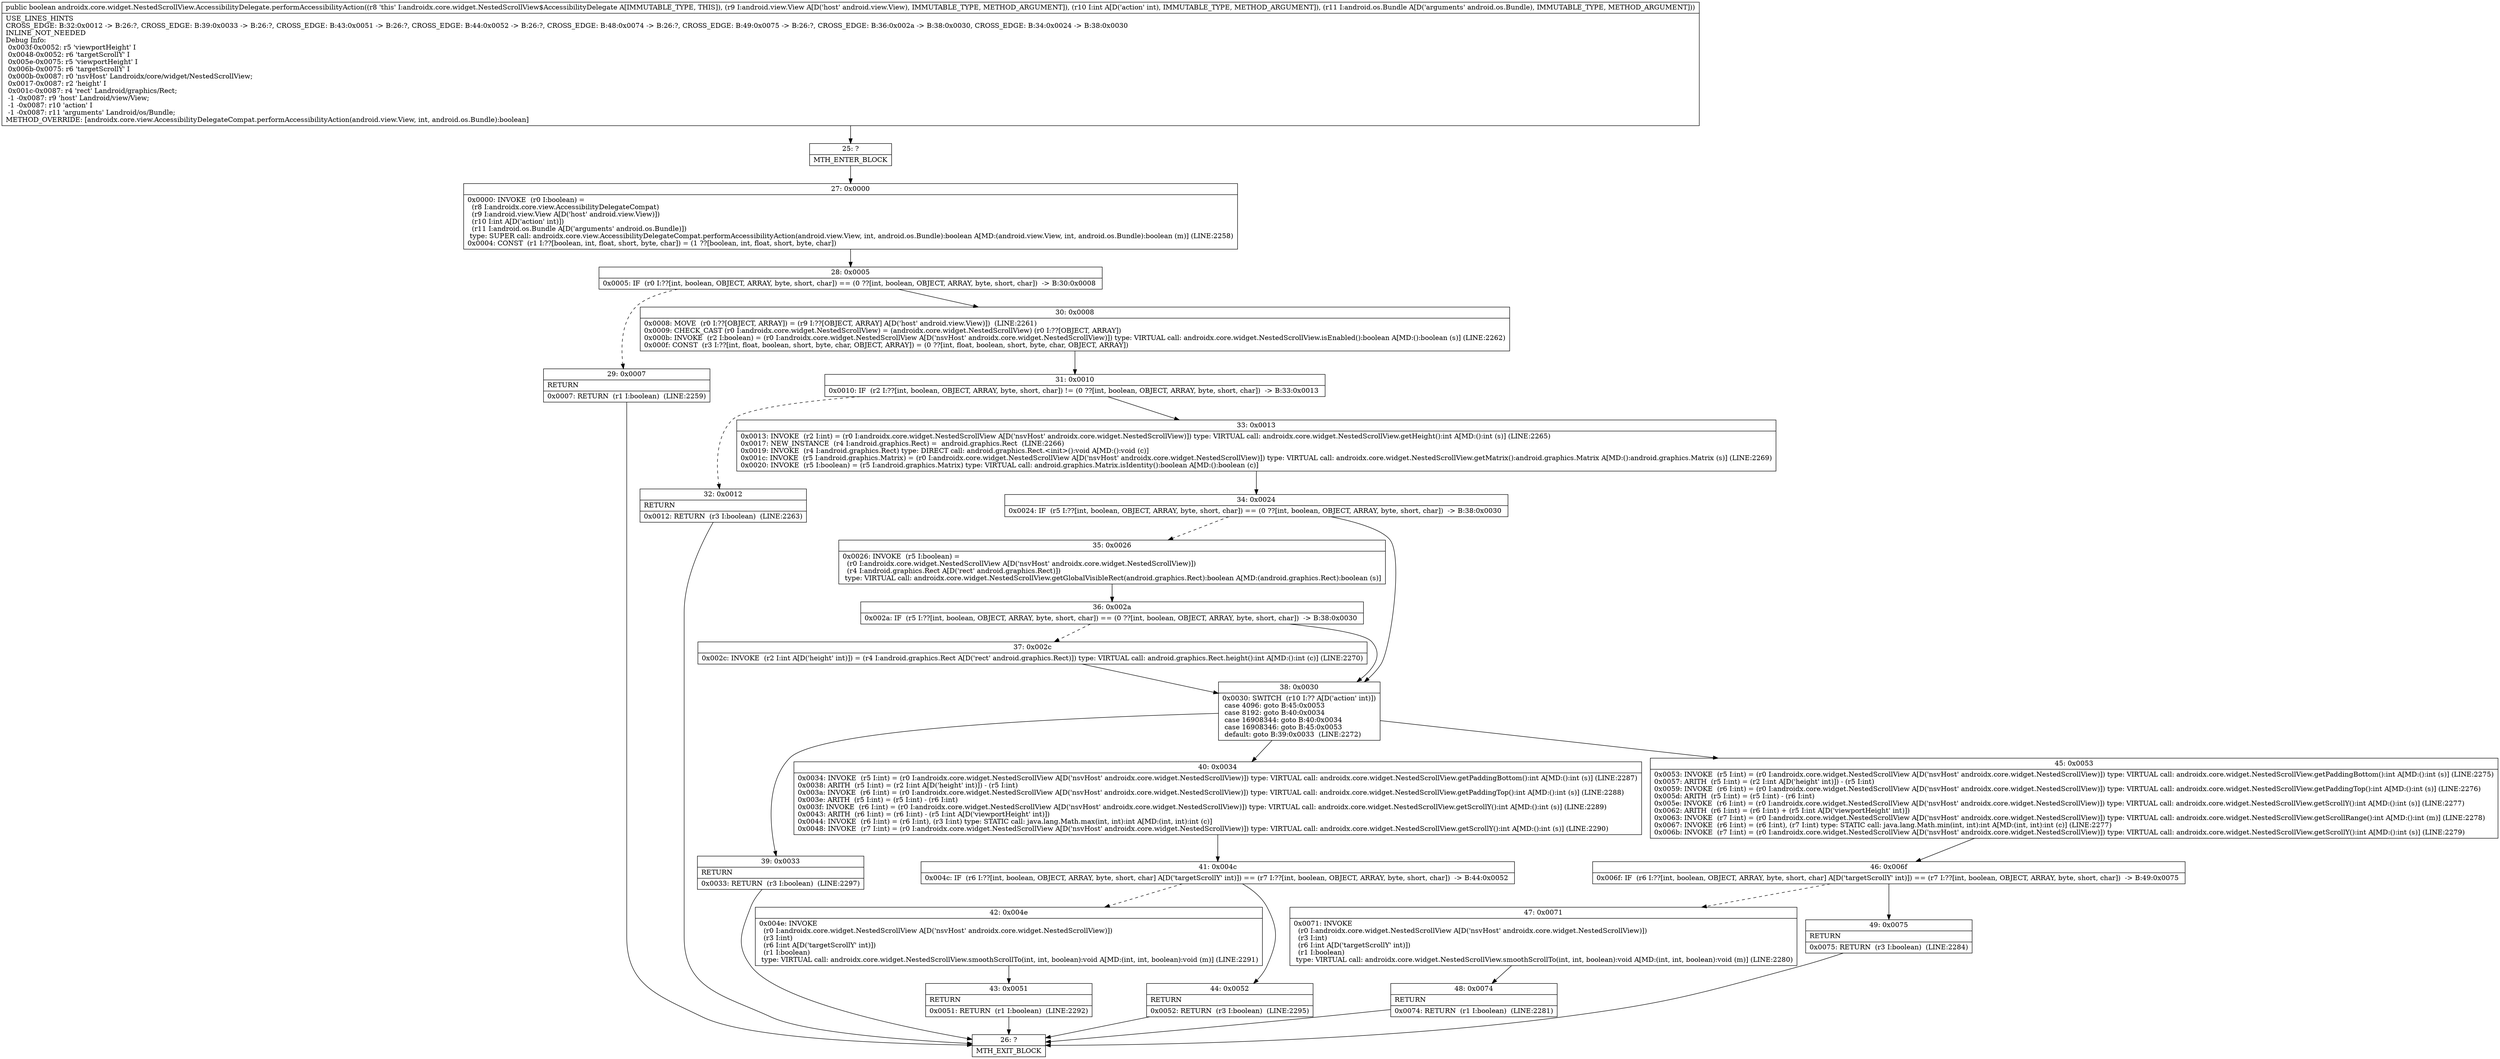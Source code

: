 digraph "CFG forandroidx.core.widget.NestedScrollView.AccessibilityDelegate.performAccessibilityAction(Landroid\/view\/View;ILandroid\/os\/Bundle;)Z" {
Node_25 [shape=record,label="{25\:\ ?|MTH_ENTER_BLOCK\l}"];
Node_27 [shape=record,label="{27\:\ 0x0000|0x0000: INVOKE  (r0 I:boolean) = \l  (r8 I:androidx.core.view.AccessibilityDelegateCompat)\l  (r9 I:android.view.View A[D('host' android.view.View)])\l  (r10 I:int A[D('action' int)])\l  (r11 I:android.os.Bundle A[D('arguments' android.os.Bundle)])\l type: SUPER call: androidx.core.view.AccessibilityDelegateCompat.performAccessibilityAction(android.view.View, int, android.os.Bundle):boolean A[MD:(android.view.View, int, android.os.Bundle):boolean (m)] (LINE:2258)\l0x0004: CONST  (r1 I:??[boolean, int, float, short, byte, char]) = (1 ??[boolean, int, float, short, byte, char]) \l}"];
Node_28 [shape=record,label="{28\:\ 0x0005|0x0005: IF  (r0 I:??[int, boolean, OBJECT, ARRAY, byte, short, char]) == (0 ??[int, boolean, OBJECT, ARRAY, byte, short, char])  \-\> B:30:0x0008 \l}"];
Node_29 [shape=record,label="{29\:\ 0x0007|RETURN\l|0x0007: RETURN  (r1 I:boolean)  (LINE:2259)\l}"];
Node_26 [shape=record,label="{26\:\ ?|MTH_EXIT_BLOCK\l}"];
Node_30 [shape=record,label="{30\:\ 0x0008|0x0008: MOVE  (r0 I:??[OBJECT, ARRAY]) = (r9 I:??[OBJECT, ARRAY] A[D('host' android.view.View)])  (LINE:2261)\l0x0009: CHECK_CAST (r0 I:androidx.core.widget.NestedScrollView) = (androidx.core.widget.NestedScrollView) (r0 I:??[OBJECT, ARRAY]) \l0x000b: INVOKE  (r2 I:boolean) = (r0 I:androidx.core.widget.NestedScrollView A[D('nsvHost' androidx.core.widget.NestedScrollView)]) type: VIRTUAL call: androidx.core.widget.NestedScrollView.isEnabled():boolean A[MD:():boolean (s)] (LINE:2262)\l0x000f: CONST  (r3 I:??[int, float, boolean, short, byte, char, OBJECT, ARRAY]) = (0 ??[int, float, boolean, short, byte, char, OBJECT, ARRAY]) \l}"];
Node_31 [shape=record,label="{31\:\ 0x0010|0x0010: IF  (r2 I:??[int, boolean, OBJECT, ARRAY, byte, short, char]) != (0 ??[int, boolean, OBJECT, ARRAY, byte, short, char])  \-\> B:33:0x0013 \l}"];
Node_32 [shape=record,label="{32\:\ 0x0012|RETURN\l|0x0012: RETURN  (r3 I:boolean)  (LINE:2263)\l}"];
Node_33 [shape=record,label="{33\:\ 0x0013|0x0013: INVOKE  (r2 I:int) = (r0 I:androidx.core.widget.NestedScrollView A[D('nsvHost' androidx.core.widget.NestedScrollView)]) type: VIRTUAL call: androidx.core.widget.NestedScrollView.getHeight():int A[MD:():int (s)] (LINE:2265)\l0x0017: NEW_INSTANCE  (r4 I:android.graphics.Rect) =  android.graphics.Rect  (LINE:2266)\l0x0019: INVOKE  (r4 I:android.graphics.Rect) type: DIRECT call: android.graphics.Rect.\<init\>():void A[MD:():void (c)]\l0x001c: INVOKE  (r5 I:android.graphics.Matrix) = (r0 I:androidx.core.widget.NestedScrollView A[D('nsvHost' androidx.core.widget.NestedScrollView)]) type: VIRTUAL call: androidx.core.widget.NestedScrollView.getMatrix():android.graphics.Matrix A[MD:():android.graphics.Matrix (s)] (LINE:2269)\l0x0020: INVOKE  (r5 I:boolean) = (r5 I:android.graphics.Matrix) type: VIRTUAL call: android.graphics.Matrix.isIdentity():boolean A[MD:():boolean (c)]\l}"];
Node_34 [shape=record,label="{34\:\ 0x0024|0x0024: IF  (r5 I:??[int, boolean, OBJECT, ARRAY, byte, short, char]) == (0 ??[int, boolean, OBJECT, ARRAY, byte, short, char])  \-\> B:38:0x0030 \l}"];
Node_35 [shape=record,label="{35\:\ 0x0026|0x0026: INVOKE  (r5 I:boolean) = \l  (r0 I:androidx.core.widget.NestedScrollView A[D('nsvHost' androidx.core.widget.NestedScrollView)])\l  (r4 I:android.graphics.Rect A[D('rect' android.graphics.Rect)])\l type: VIRTUAL call: androidx.core.widget.NestedScrollView.getGlobalVisibleRect(android.graphics.Rect):boolean A[MD:(android.graphics.Rect):boolean (s)]\l}"];
Node_36 [shape=record,label="{36\:\ 0x002a|0x002a: IF  (r5 I:??[int, boolean, OBJECT, ARRAY, byte, short, char]) == (0 ??[int, boolean, OBJECT, ARRAY, byte, short, char])  \-\> B:38:0x0030 \l}"];
Node_37 [shape=record,label="{37\:\ 0x002c|0x002c: INVOKE  (r2 I:int A[D('height' int)]) = (r4 I:android.graphics.Rect A[D('rect' android.graphics.Rect)]) type: VIRTUAL call: android.graphics.Rect.height():int A[MD:():int (c)] (LINE:2270)\l}"];
Node_38 [shape=record,label="{38\:\ 0x0030|0x0030: SWITCH  (r10 I:?? A[D('action' int)])\l case 4096: goto B:45:0x0053\l case 8192: goto B:40:0x0034\l case 16908344: goto B:40:0x0034\l case 16908346: goto B:45:0x0053\l default: goto B:39:0x0033  (LINE:2272)\l}"];
Node_39 [shape=record,label="{39\:\ 0x0033|RETURN\l|0x0033: RETURN  (r3 I:boolean)  (LINE:2297)\l}"];
Node_40 [shape=record,label="{40\:\ 0x0034|0x0034: INVOKE  (r5 I:int) = (r0 I:androidx.core.widget.NestedScrollView A[D('nsvHost' androidx.core.widget.NestedScrollView)]) type: VIRTUAL call: androidx.core.widget.NestedScrollView.getPaddingBottom():int A[MD:():int (s)] (LINE:2287)\l0x0038: ARITH  (r5 I:int) = (r2 I:int A[D('height' int)]) \- (r5 I:int) \l0x003a: INVOKE  (r6 I:int) = (r0 I:androidx.core.widget.NestedScrollView A[D('nsvHost' androidx.core.widget.NestedScrollView)]) type: VIRTUAL call: androidx.core.widget.NestedScrollView.getPaddingTop():int A[MD:():int (s)] (LINE:2288)\l0x003e: ARITH  (r5 I:int) = (r5 I:int) \- (r6 I:int) \l0x003f: INVOKE  (r6 I:int) = (r0 I:androidx.core.widget.NestedScrollView A[D('nsvHost' androidx.core.widget.NestedScrollView)]) type: VIRTUAL call: androidx.core.widget.NestedScrollView.getScrollY():int A[MD:():int (s)] (LINE:2289)\l0x0043: ARITH  (r6 I:int) = (r6 I:int) \- (r5 I:int A[D('viewportHeight' int)]) \l0x0044: INVOKE  (r6 I:int) = (r6 I:int), (r3 I:int) type: STATIC call: java.lang.Math.max(int, int):int A[MD:(int, int):int (c)]\l0x0048: INVOKE  (r7 I:int) = (r0 I:androidx.core.widget.NestedScrollView A[D('nsvHost' androidx.core.widget.NestedScrollView)]) type: VIRTUAL call: androidx.core.widget.NestedScrollView.getScrollY():int A[MD:():int (s)] (LINE:2290)\l}"];
Node_41 [shape=record,label="{41\:\ 0x004c|0x004c: IF  (r6 I:??[int, boolean, OBJECT, ARRAY, byte, short, char] A[D('targetScrollY' int)]) == (r7 I:??[int, boolean, OBJECT, ARRAY, byte, short, char])  \-\> B:44:0x0052 \l}"];
Node_42 [shape=record,label="{42\:\ 0x004e|0x004e: INVOKE  \l  (r0 I:androidx.core.widget.NestedScrollView A[D('nsvHost' androidx.core.widget.NestedScrollView)])\l  (r3 I:int)\l  (r6 I:int A[D('targetScrollY' int)])\l  (r1 I:boolean)\l type: VIRTUAL call: androidx.core.widget.NestedScrollView.smoothScrollTo(int, int, boolean):void A[MD:(int, int, boolean):void (m)] (LINE:2291)\l}"];
Node_43 [shape=record,label="{43\:\ 0x0051|RETURN\l|0x0051: RETURN  (r1 I:boolean)  (LINE:2292)\l}"];
Node_44 [shape=record,label="{44\:\ 0x0052|RETURN\l|0x0052: RETURN  (r3 I:boolean)  (LINE:2295)\l}"];
Node_45 [shape=record,label="{45\:\ 0x0053|0x0053: INVOKE  (r5 I:int) = (r0 I:androidx.core.widget.NestedScrollView A[D('nsvHost' androidx.core.widget.NestedScrollView)]) type: VIRTUAL call: androidx.core.widget.NestedScrollView.getPaddingBottom():int A[MD:():int (s)] (LINE:2275)\l0x0057: ARITH  (r5 I:int) = (r2 I:int A[D('height' int)]) \- (r5 I:int) \l0x0059: INVOKE  (r6 I:int) = (r0 I:androidx.core.widget.NestedScrollView A[D('nsvHost' androidx.core.widget.NestedScrollView)]) type: VIRTUAL call: androidx.core.widget.NestedScrollView.getPaddingTop():int A[MD:():int (s)] (LINE:2276)\l0x005d: ARITH  (r5 I:int) = (r5 I:int) \- (r6 I:int) \l0x005e: INVOKE  (r6 I:int) = (r0 I:androidx.core.widget.NestedScrollView A[D('nsvHost' androidx.core.widget.NestedScrollView)]) type: VIRTUAL call: androidx.core.widget.NestedScrollView.getScrollY():int A[MD:():int (s)] (LINE:2277)\l0x0062: ARITH  (r6 I:int) = (r6 I:int) + (r5 I:int A[D('viewportHeight' int)]) \l0x0063: INVOKE  (r7 I:int) = (r0 I:androidx.core.widget.NestedScrollView A[D('nsvHost' androidx.core.widget.NestedScrollView)]) type: VIRTUAL call: androidx.core.widget.NestedScrollView.getScrollRange():int A[MD:():int (m)] (LINE:2278)\l0x0067: INVOKE  (r6 I:int) = (r6 I:int), (r7 I:int) type: STATIC call: java.lang.Math.min(int, int):int A[MD:(int, int):int (c)] (LINE:2277)\l0x006b: INVOKE  (r7 I:int) = (r0 I:androidx.core.widget.NestedScrollView A[D('nsvHost' androidx.core.widget.NestedScrollView)]) type: VIRTUAL call: androidx.core.widget.NestedScrollView.getScrollY():int A[MD:():int (s)] (LINE:2279)\l}"];
Node_46 [shape=record,label="{46\:\ 0x006f|0x006f: IF  (r6 I:??[int, boolean, OBJECT, ARRAY, byte, short, char] A[D('targetScrollY' int)]) == (r7 I:??[int, boolean, OBJECT, ARRAY, byte, short, char])  \-\> B:49:0x0075 \l}"];
Node_47 [shape=record,label="{47\:\ 0x0071|0x0071: INVOKE  \l  (r0 I:androidx.core.widget.NestedScrollView A[D('nsvHost' androidx.core.widget.NestedScrollView)])\l  (r3 I:int)\l  (r6 I:int A[D('targetScrollY' int)])\l  (r1 I:boolean)\l type: VIRTUAL call: androidx.core.widget.NestedScrollView.smoothScrollTo(int, int, boolean):void A[MD:(int, int, boolean):void (m)] (LINE:2280)\l}"];
Node_48 [shape=record,label="{48\:\ 0x0074|RETURN\l|0x0074: RETURN  (r1 I:boolean)  (LINE:2281)\l}"];
Node_49 [shape=record,label="{49\:\ 0x0075|RETURN\l|0x0075: RETURN  (r3 I:boolean)  (LINE:2284)\l}"];
MethodNode[shape=record,label="{public boolean androidx.core.widget.NestedScrollView.AccessibilityDelegate.performAccessibilityAction((r8 'this' I:androidx.core.widget.NestedScrollView$AccessibilityDelegate A[IMMUTABLE_TYPE, THIS]), (r9 I:android.view.View A[D('host' android.view.View), IMMUTABLE_TYPE, METHOD_ARGUMENT]), (r10 I:int A[D('action' int), IMMUTABLE_TYPE, METHOD_ARGUMENT]), (r11 I:android.os.Bundle A[D('arguments' android.os.Bundle), IMMUTABLE_TYPE, METHOD_ARGUMENT]))  | USE_LINES_HINTS\lCROSS_EDGE: B:32:0x0012 \-\> B:26:?, CROSS_EDGE: B:39:0x0033 \-\> B:26:?, CROSS_EDGE: B:43:0x0051 \-\> B:26:?, CROSS_EDGE: B:44:0x0052 \-\> B:26:?, CROSS_EDGE: B:48:0x0074 \-\> B:26:?, CROSS_EDGE: B:49:0x0075 \-\> B:26:?, CROSS_EDGE: B:36:0x002a \-\> B:38:0x0030, CROSS_EDGE: B:34:0x0024 \-\> B:38:0x0030\lINLINE_NOT_NEEDED\lDebug Info:\l  0x003f\-0x0052: r5 'viewportHeight' I\l  0x0048\-0x0052: r6 'targetScrollY' I\l  0x005e\-0x0075: r5 'viewportHeight' I\l  0x006b\-0x0075: r6 'targetScrollY' I\l  0x000b\-0x0087: r0 'nsvHost' Landroidx\/core\/widget\/NestedScrollView;\l  0x0017\-0x0087: r2 'height' I\l  0x001c\-0x0087: r4 'rect' Landroid\/graphics\/Rect;\l  \-1 \-0x0087: r9 'host' Landroid\/view\/View;\l  \-1 \-0x0087: r10 'action' I\l  \-1 \-0x0087: r11 'arguments' Landroid\/os\/Bundle;\lMETHOD_OVERRIDE: [androidx.core.view.AccessibilityDelegateCompat.performAccessibilityAction(android.view.View, int, android.os.Bundle):boolean]\l}"];
MethodNode -> Node_25;Node_25 -> Node_27;
Node_27 -> Node_28;
Node_28 -> Node_29[style=dashed];
Node_28 -> Node_30;
Node_29 -> Node_26;
Node_30 -> Node_31;
Node_31 -> Node_32[style=dashed];
Node_31 -> Node_33;
Node_32 -> Node_26;
Node_33 -> Node_34;
Node_34 -> Node_35[style=dashed];
Node_34 -> Node_38;
Node_35 -> Node_36;
Node_36 -> Node_37[style=dashed];
Node_36 -> Node_38;
Node_37 -> Node_38;
Node_38 -> Node_39;
Node_38 -> Node_40;
Node_38 -> Node_45;
Node_39 -> Node_26;
Node_40 -> Node_41;
Node_41 -> Node_42[style=dashed];
Node_41 -> Node_44;
Node_42 -> Node_43;
Node_43 -> Node_26;
Node_44 -> Node_26;
Node_45 -> Node_46;
Node_46 -> Node_47[style=dashed];
Node_46 -> Node_49;
Node_47 -> Node_48;
Node_48 -> Node_26;
Node_49 -> Node_26;
}

